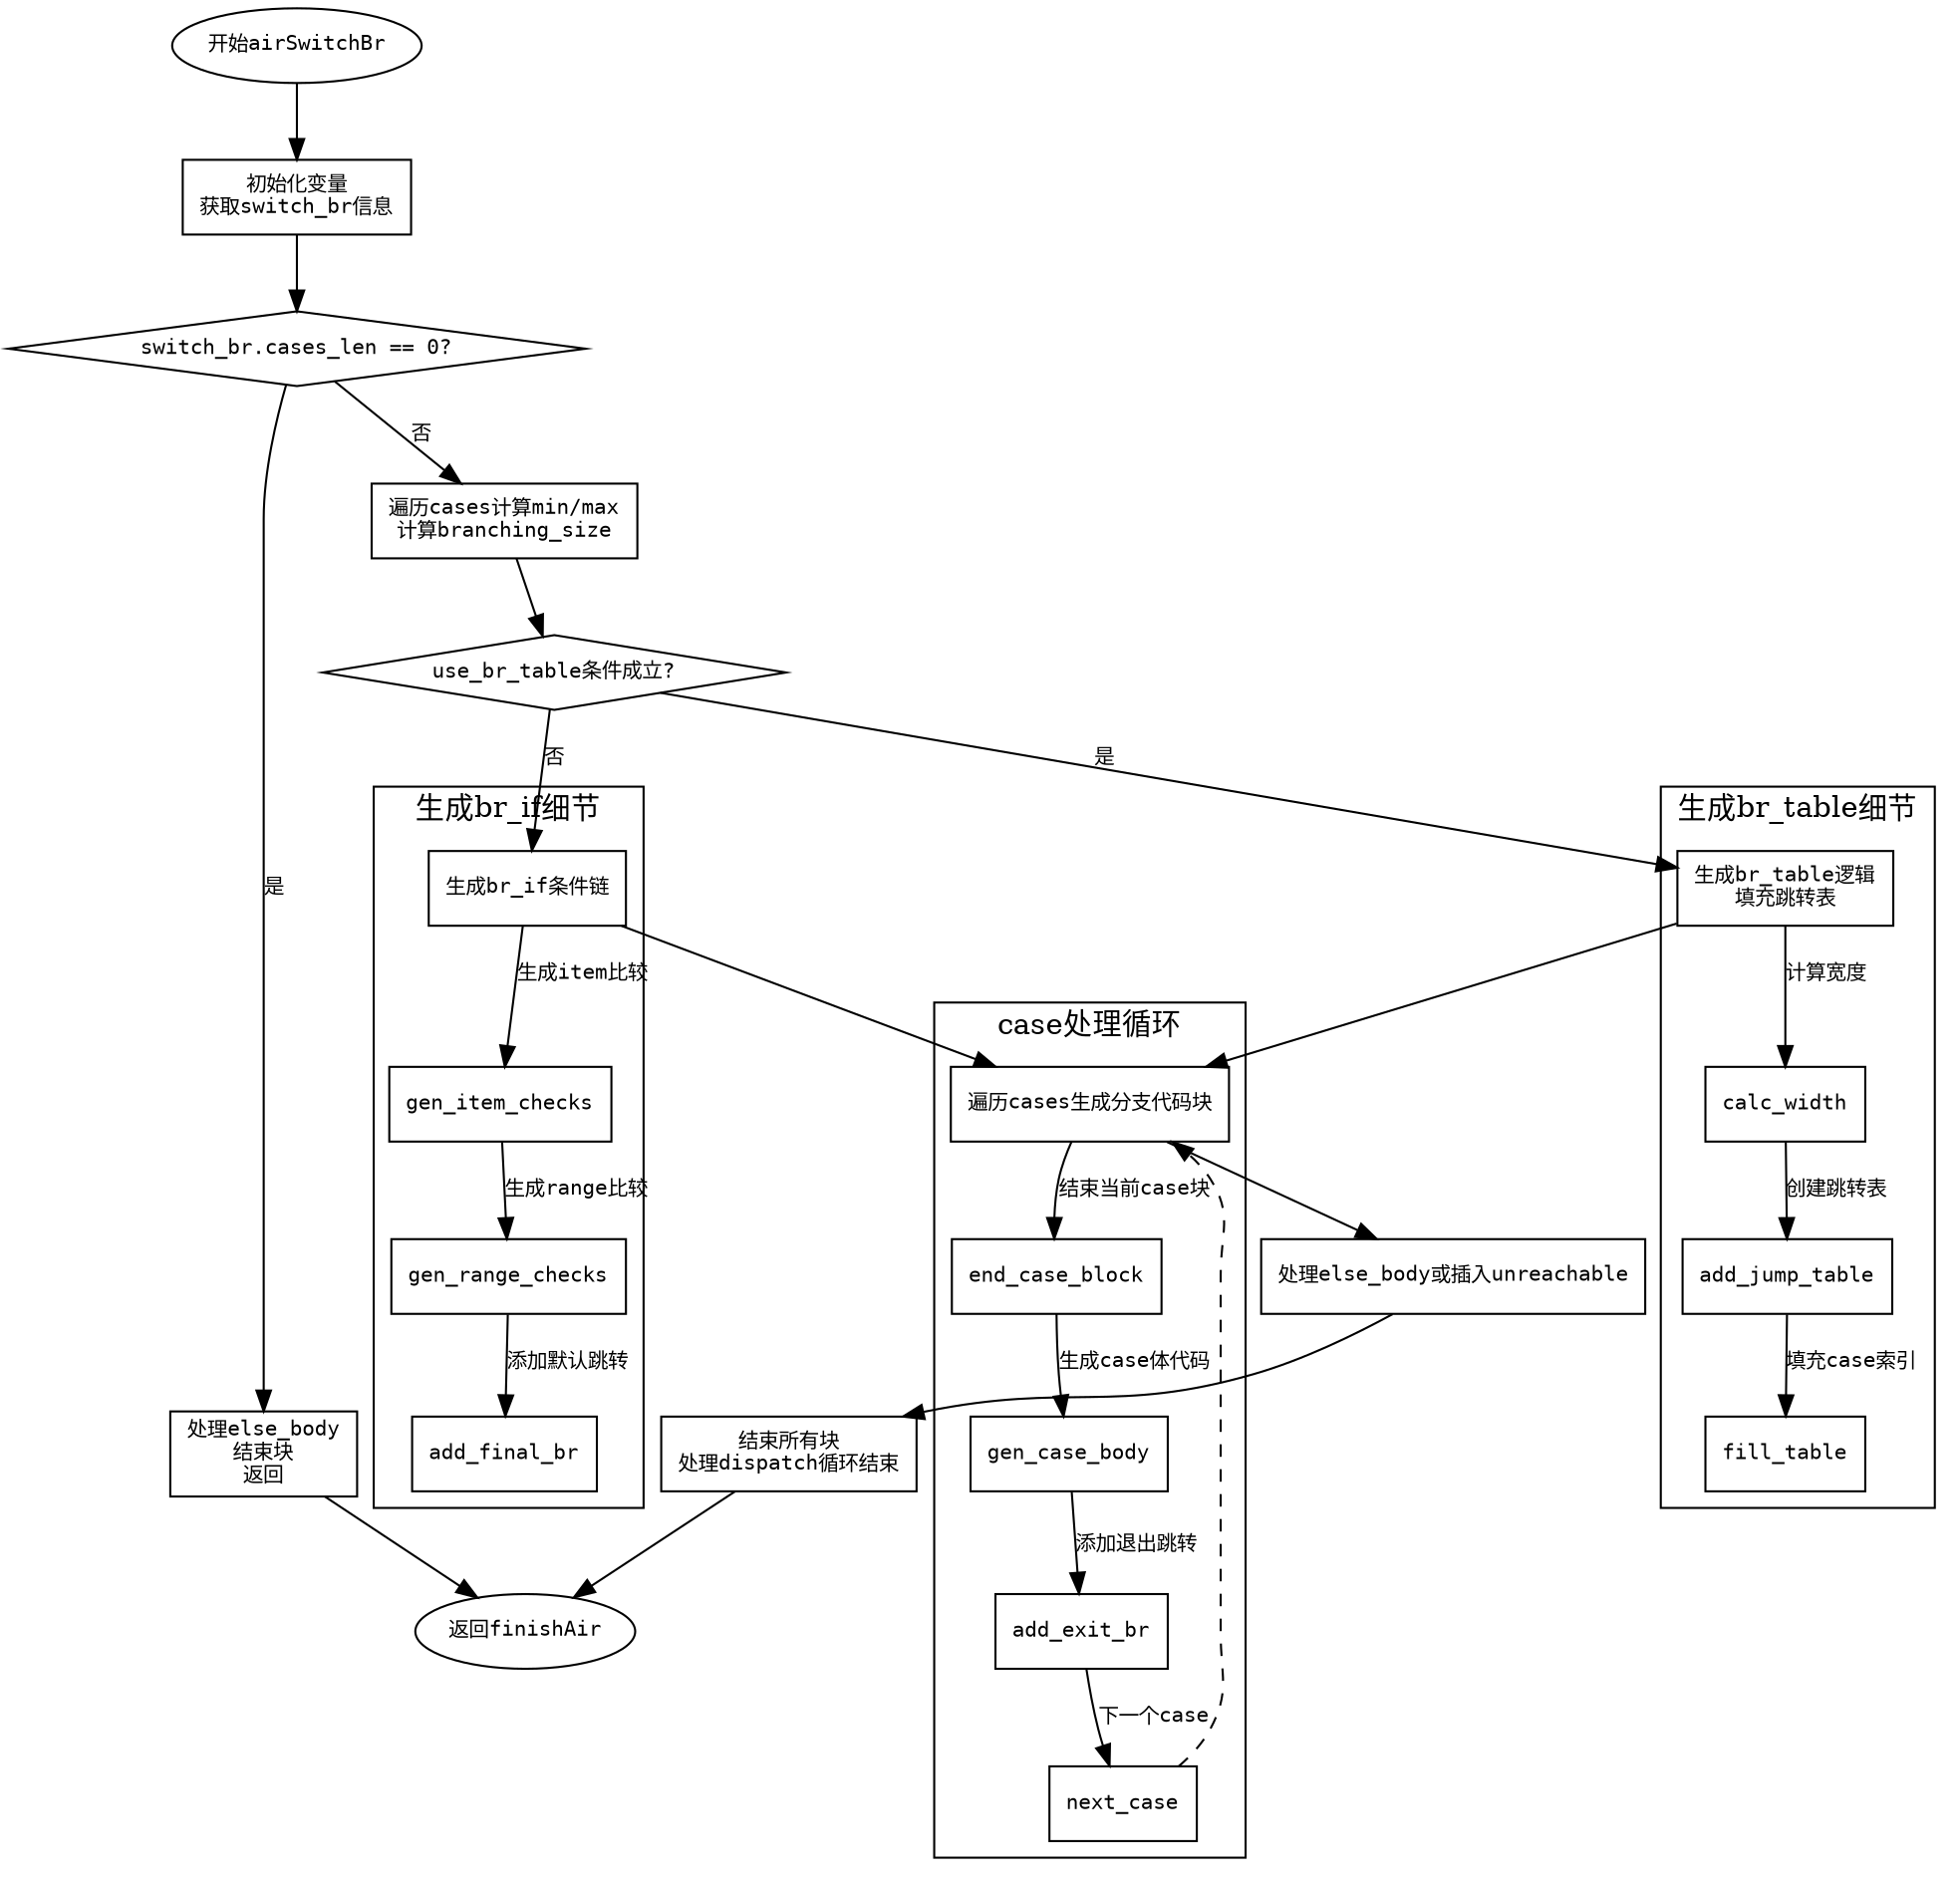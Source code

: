 
digraph flowchart {
    node [shape=rectangle, fontname="Courier", fontsize=10];
    edge [fontname="Courier", fontsize=10];

    start [label="开始airSwitchBr", shape=ellipse];
    init [label="初始化变量\n获取switch_br信息"];
    check_cases_len0 [label="switch_br.cases_len == 0?", shape=diamond];
    handle_else_only [label="处理else_body\n结束块\n返回"];
    compute_minmax [label="遍历cases计算min/max\n计算branching_size"];
    check_br_table [label="use_br_table条件成立?", shape=diamond];
    gen_br_table [label="生成br_table逻辑\n填充跳转表"];
    gen_br_ifs [label="生成br_if条件链"];
    iterate_cases [label="遍历cases生成分支代码块"];
    handle_else [label="处理else_body或插入unreachable"];
    end_blocks [label="结束所有块\n处理dispatch循环结束"];
    finish [label="返回finishAir", shape=ellipse];

    start -> init;
    init -> check_cases_len0;

    check_cases_len0 -> handle_else_only [label="是"];
    check_cases_len0 -> compute_minmax [label="否"];

    handle_else_only -> finish;

    compute_minmax -> check_br_table;

    check_br_table -> gen_br_table [label="是"];
    check_br_table -> gen_br_ifs [label="否"];

    gen_br_table -> iterate_cases;
    gen_br_ifs -> iterate_cases;

    iterate_cases -> handle_else;

    handle_else -> end_blocks;
    end_blocks -> finish;

    // 详细子流程
    subgraph cluster_br_table {
        label="生成br_table细节";
        gen_br_table -> calc_width [label="计算宽度"];
        calc_width -> add_jump_table [label="创建跳转表"];
        add_jump_table -> fill_table [label="填充case索引"];
    }

    subgraph cluster_br_ifs {
        label="生成br_if细节";
        gen_br_ifs -> gen_item_checks [label="生成item比较"];
        gen_item_checks -> gen_range_checks [label="生成range比较"];
        gen_range_checks -> add_final_br [label="添加默认跳转"];
    }

    subgraph cluster_case_handling {
        label="case处理循环";
        iterate_cases -> end_case_block [label="结束当前case块"];
        end_case_block -> gen_case_body [label="生成case体代码"];
        gen_case_body -> add_exit_br [label="添加退出跳转"];
        add_exit_br -> next_case [label="下一个case"];
        next_case -> iterate_cases [style=dashed];
    }
}
